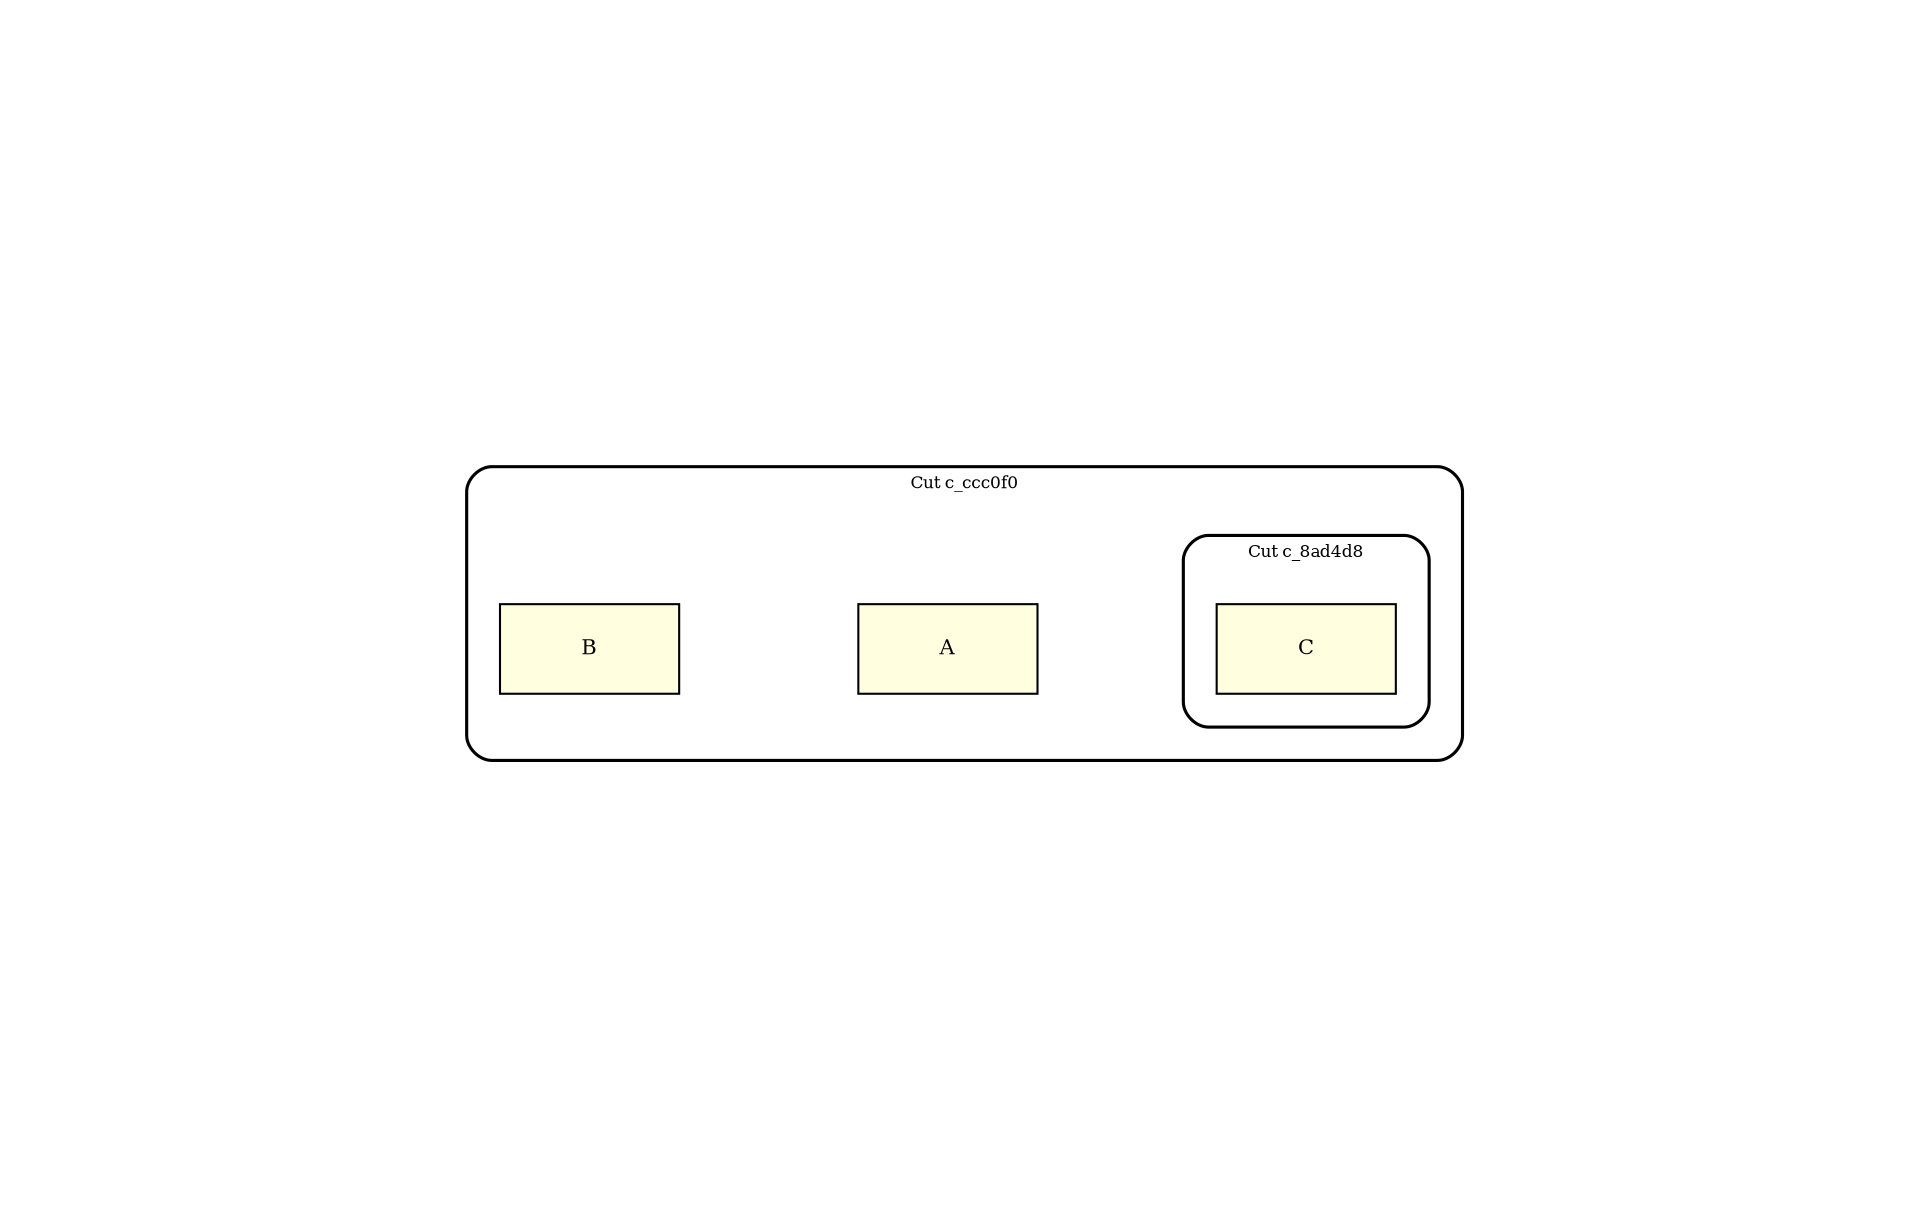 graph EG {
    // ENHANCED: Dau convention layout with proper spacing
    graph [clusterrank=local, compound=true, newrank=true, rankdir=TB,
           overlap=false, splines=true, concentrate=false];
    
    // Enhanced spacing for Dau visual conventions
    node [shape=circle, width=0.4, height=0.4, fixedsize=true,
          fontsize=10, margin=0.2];
    edge [arrowhead=none, len=3.5, minlen=2.5, weight=1.0];
    
    // Spacing parameters for visual clarity (compact defaults)
    nodesep=1.2;        // Compact node separation
    ranksep=1.0;        // Compact rank separation
    margin=1.5;         // Keep graph margin modest
    pad="1.5,1.5";      // Keep padding modest
    sep="+8";           // Compact minimum separation

  
  // Default node styling with proper sizing
  node [shape=circle, style=filled, fillcolor=lightblue, fontsize=10];
  edge [fontsize=9, labeldistance=1.5, labelangle=0];

  subgraph cluster_c_ccc0f0b4 {
    label="Cut c_ccc0f0";
    style=rounded;
    color=black;
    penwidth=1.5;
    margin=16.00;  // Padding around cut contents
    labelloc=top;
    fontsize=8;
    // Leverage Graphviz hierarchical layout
    clusterrank=local;  // Layout this cluster separately

    subgraph cluster_c_8ad4d831 {
      label="Cut c_8ad4d8";
      style=rounded;
      color=black;
      penwidth=1.5;
      margin=16.00;  // Padding around cut contents
      labelloc=top;
      fontsize=8;
      // Leverage Graphviz hierarchical layout
      clusterrank=local;  // Layout this cluster separately

      e_1c801c1e [label="C", shape=box, fillcolor=lightyellow, width=1.20, height=0.60, fixedsize=true];
    }

    e_a80431b2 [label="A", shape=box, fillcolor=lightyellow, width=1.20, height=0.60, fixedsize=true];
    e_b72a2946 [label="B", shape=box, fillcolor=lightyellow, width=1.20, height=0.60, fixedsize=true];
  }


}